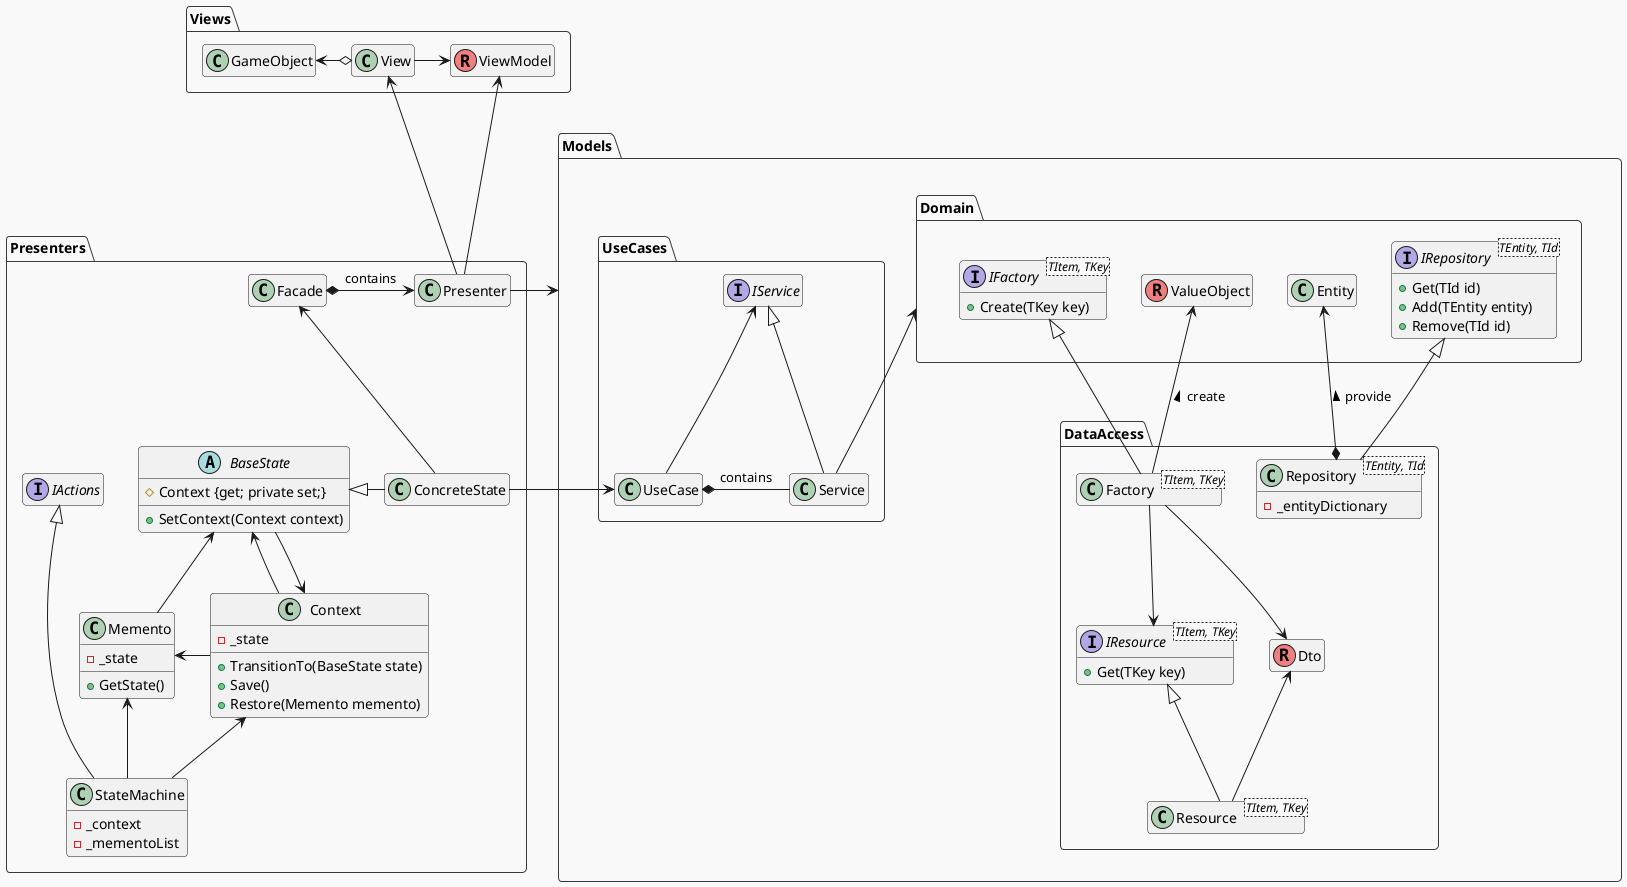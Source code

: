 ﻿@startuml
'https://plantuml.com/class-diagram

!theme mars
package Views{
    class View
    class ViewModel << (R, lightcoral) >>
    class GameObject
    ViewModel <-l- View
    GameObject <-r-o View
}

package Presenters{
    abstract class BaseState{
        # Context {get; private set;}
        + SetContext(Context context)
    }
    class ConcreteState
    class Context{
        - _state
        + TransitionTo(BaseState state)
        + Save()
        + Restore(Memento memento)
    }
    class Memento{
        - _state
        + GetState()
    }
    class StateMachine{
        - _context
        - _mementoList
    }
    interface IActions
    class Facade
    class Presenter

    Facade <-- ConcreteState
    Presenter <-l-* Facade : contains
    BaseState <|- ConcreteState
    BaseState <-- Context
    BaseState <-- Memento
    Context <-- BaseState
    Memento <- Context
    Memento <-- StateMachine
    Context <-- StateMachine
    IActions <|--- StateMachine
}

package Models{
    package Domain{
        class Entity
        class ValueObject << (R, lightcoral) >>
        interface IRepository<TEntity, TId>{
            + Get(TId id)
            + Add(TEntity entity)
            + Remove(TId id)
        }
        interface IFactory<TItem, TKey>{
            + Create(TKey key)
        }
    }

    package UseCases{
        class Service
        class UseCase
        interface IService

        IService <|- Service
        IService <-- UseCase
        UseCase *- Service : contains
    }

    package DataAccess{
        class Repository<TEntity, TId>{
            - _entityDictionary
        }
        class Factory<TItem, TKey>
        interface IResource<TItem, TKey>{
            + Get(TKey key)
        }
        class Dto << (R, lightcoral) >>
        class Resource<TItem, TKey>
    }

    Domain <-- Service
    IRepository <|- Repository
    Entity <--* Repository : provide <
    IFactory <|- Factory
    ValueObject <-- Factory : create <
    IResource <-u- Factory
    Dto <-u- Factory
    IResource <|-- Resource
    Dto <-- Resource
}

View <-- Presenter
ViewModel <-- Presenter
Models <- Presenter
UseCase <- ConcreteState

hide empty members
@enduml